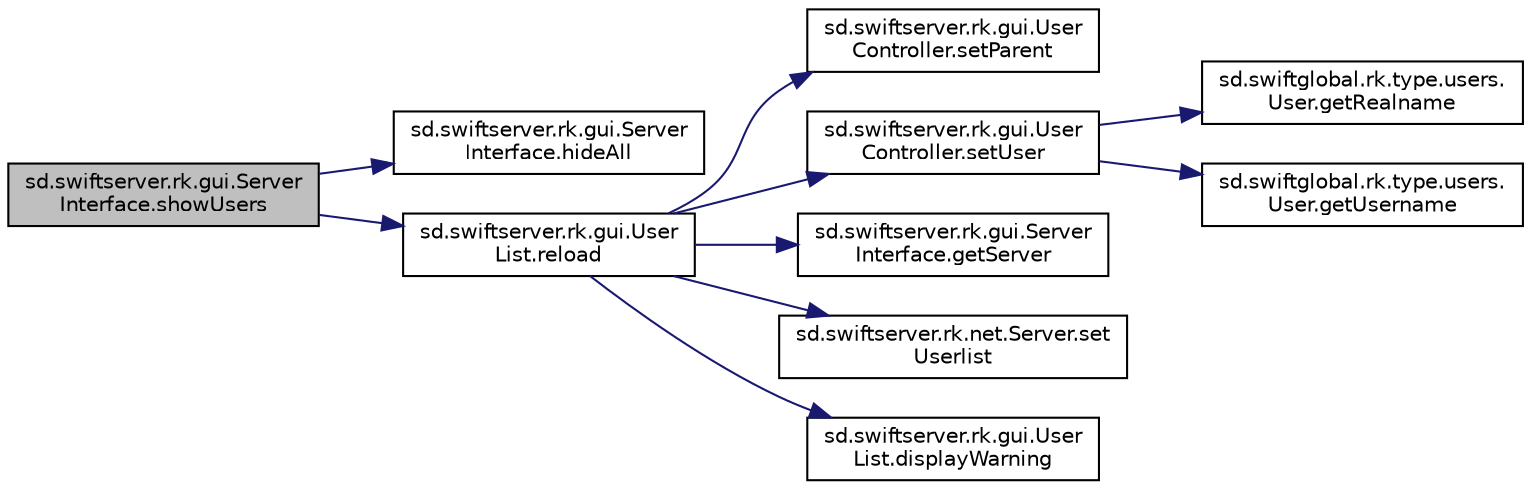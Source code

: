 digraph "sd.swiftserver.rk.gui.ServerInterface.showUsers"
{
  edge [fontname="Helvetica",fontsize="10",labelfontname="Helvetica",labelfontsize="10"];
  node [fontname="Helvetica",fontsize="10",shape=record];
  rankdir="LR";
  Node1 [label="sd.swiftserver.rk.gui.Server\lInterface.showUsers",height=0.2,width=0.4,color="black", fillcolor="grey75", style="filled", fontcolor="black"];
  Node1 -> Node2 [color="midnightblue",fontsize="10",style="solid",fontname="Helvetica"];
  Node2 [label="sd.swiftserver.rk.gui.Server\lInterface.hideAll",height=0.2,width=0.4,color="black", fillcolor="white", style="filled",URL="$classsd_1_1swiftserver_1_1rk_1_1gui_1_1ServerInterface.html#a0035675afa30044562b10da0f0162e54"];
  Node1 -> Node3 [color="midnightblue",fontsize="10",style="solid",fontname="Helvetica"];
  Node3 [label="sd.swiftserver.rk.gui.User\lList.reload",height=0.2,width=0.4,color="black", fillcolor="white", style="filled",URL="$classsd_1_1swiftserver_1_1rk_1_1gui_1_1UserList.html#a1445148955b132fe2ae7b3737f239239"];
  Node3 -> Node4 [color="midnightblue",fontsize="10",style="solid",fontname="Helvetica"];
  Node4 [label="sd.swiftserver.rk.gui.User\lController.setParent",height=0.2,width=0.4,color="black", fillcolor="white", style="filled",URL="$classsd_1_1swiftserver_1_1rk_1_1gui_1_1UserController.html#aa97fc01f81ff325ee09ebcbddec4fd6a"];
  Node3 -> Node5 [color="midnightblue",fontsize="10",style="solid",fontname="Helvetica"];
  Node5 [label="sd.swiftserver.rk.gui.User\lController.setUser",height=0.2,width=0.4,color="black", fillcolor="white", style="filled",URL="$classsd_1_1swiftserver_1_1rk_1_1gui_1_1UserController.html#a6742866d84cdc1304faf2ccc1088c7db"];
  Node5 -> Node6 [color="midnightblue",fontsize="10",style="solid",fontname="Helvetica"];
  Node6 [label="sd.swiftglobal.rk.type.users.\lUser.getRealname",height=0.2,width=0.4,color="black", fillcolor="white", style="filled",URL="$classsd_1_1swiftglobal_1_1rk_1_1type_1_1users_1_1User.html#a1f5818662dd0da72c3e8ac097e03c3d2"];
  Node5 -> Node7 [color="midnightblue",fontsize="10",style="solid",fontname="Helvetica"];
  Node7 [label="sd.swiftglobal.rk.type.users.\lUser.getUsername",height=0.2,width=0.4,color="black", fillcolor="white", style="filled",URL="$classsd_1_1swiftglobal_1_1rk_1_1type_1_1users_1_1User.html#ac6d7437f7793007475f9ded4f5967b80"];
  Node3 -> Node8 [color="midnightblue",fontsize="10",style="solid",fontname="Helvetica"];
  Node8 [label="sd.swiftserver.rk.gui.Server\lInterface.getServer",height=0.2,width=0.4,color="black", fillcolor="white", style="filled",URL="$classsd_1_1swiftserver_1_1rk_1_1gui_1_1ServerInterface.html#a387a1d67c1891b37a79964e9b3293269"];
  Node3 -> Node9 [color="midnightblue",fontsize="10",style="solid",fontname="Helvetica"];
  Node9 [label="sd.swiftserver.rk.net.Server.set\lUserlist",height=0.2,width=0.4,color="black", fillcolor="white", style="filled",URL="$classsd_1_1swiftserver_1_1rk_1_1net_1_1Server.html#a6518b644ce175846a6c8de98dd28bbde"];
  Node3 -> Node10 [color="midnightblue",fontsize="10",style="solid",fontname="Helvetica"];
  Node10 [label="sd.swiftserver.rk.gui.User\lList.displayWarning",height=0.2,width=0.4,color="black", fillcolor="white", style="filled",URL="$classsd_1_1swiftserver_1_1rk_1_1gui_1_1UserList.html#a2f8a39e354656c4511d95d850c000e60"];
}
